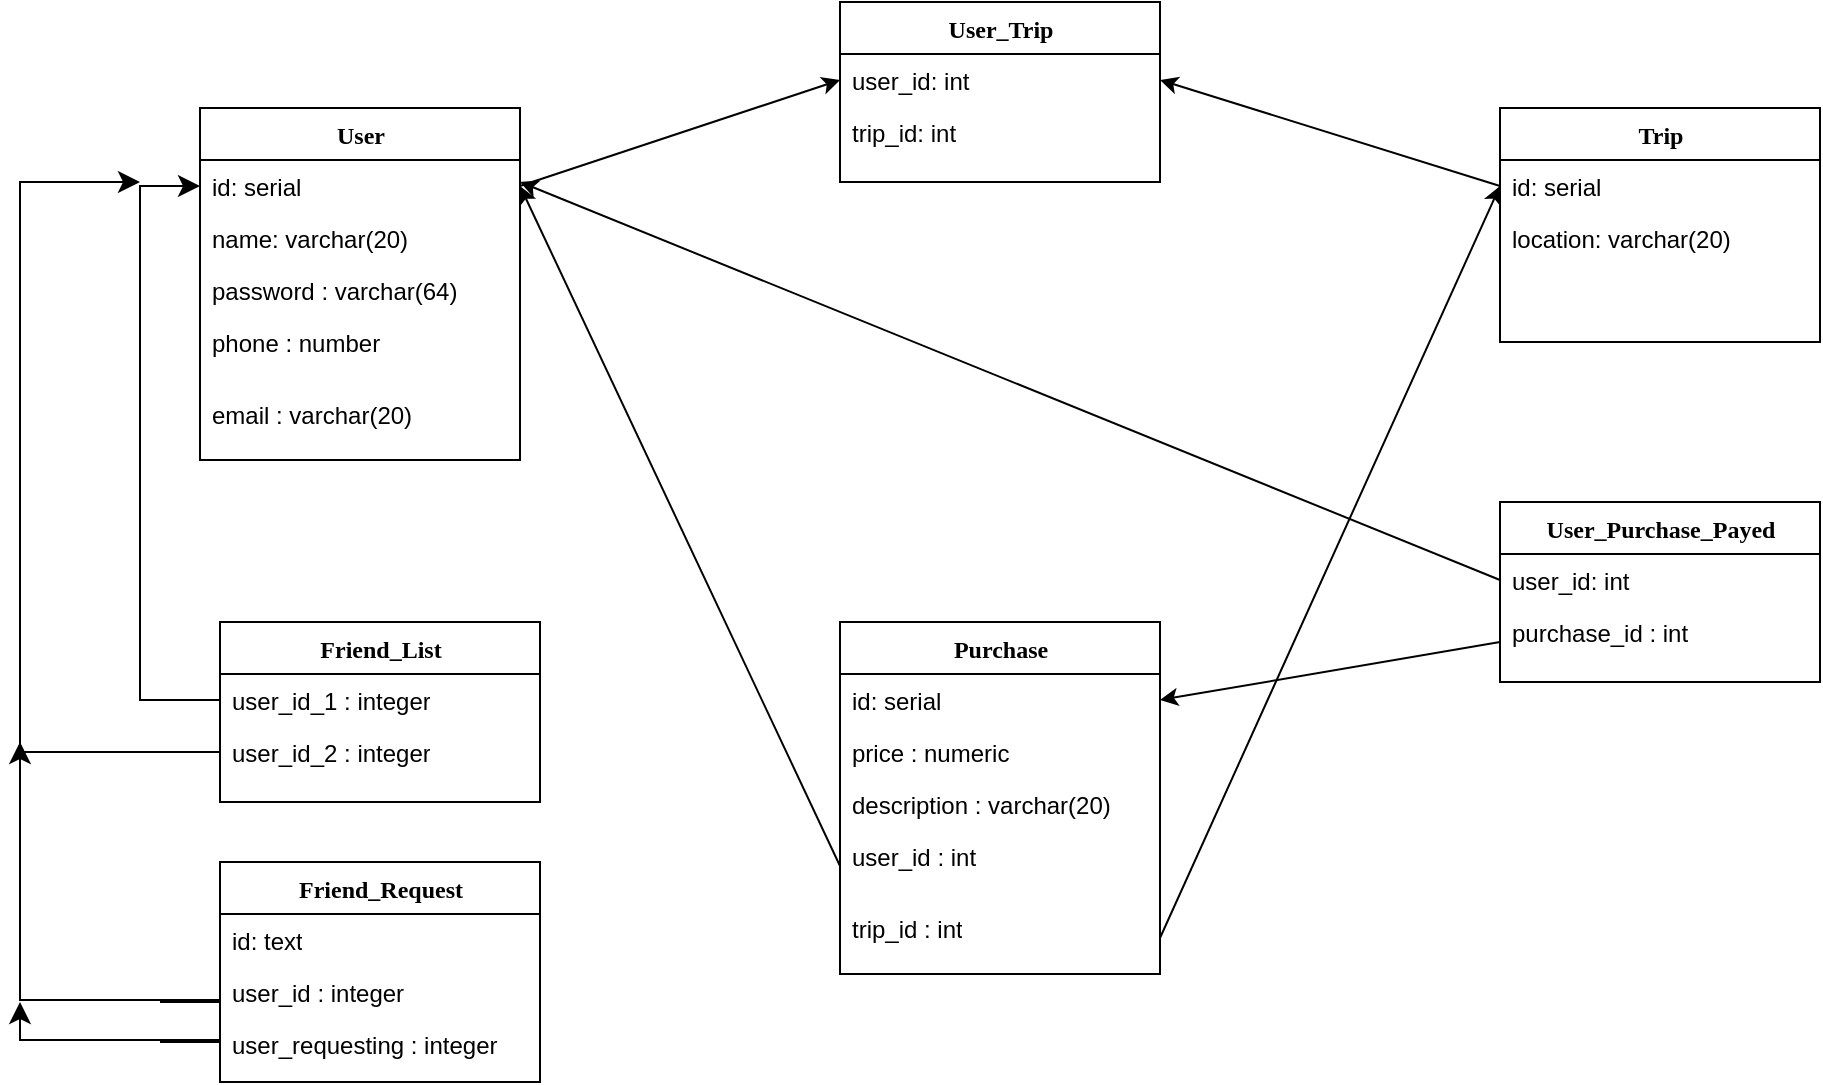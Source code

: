 <mxfile version="21.1.1" type="github">
  <diagram name="Page-1" id="9f46799a-70d6-7492-0946-bef42562c5a5">
    <mxGraphModel dx="2150" dy="575" grid="1" gridSize="10" guides="1" tooltips="1" connect="1" arrows="1" fold="1" page="1" pageScale="1" pageWidth="1100" pageHeight="850" background="none" math="0" shadow="0">
      <root>
        <mxCell id="0" />
        <mxCell id="1" parent="0" />
        <object label="User" phone="numerical&#xa;numerical" id="78961159f06e98e8-17">
          <mxCell style="swimlane;html=1;fontStyle=1;align=center;verticalAlign=top;childLayout=stackLayout;horizontal=1;startSize=26;horizontalStack=0;resizeParent=1;resizeLast=0;collapsible=1;marginBottom=0;swimlaneFillColor=#ffffff;rounded=0;shadow=0;comic=0;labelBackgroundColor=none;strokeWidth=1;fillColor=none;fontFamily=Verdana;fontSize=12" parent="1" vertex="1">
            <mxGeometry x="90" y="83" width="160" height="176" as="geometry" />
          </mxCell>
        </object>
        <mxCell id="78961159f06e98e8-21" value="id: serial&lt;br&gt;&amp;nbsp;" style="text;html=1;strokeColor=none;fillColor=none;align=left;verticalAlign=top;spacingLeft=4;spacingRight=4;whiteSpace=wrap;overflow=hidden;rotatable=0;points=[[0,0.5],[1,0.5]];portConstraint=eastwest;" parent="78961159f06e98e8-17" vertex="1">
          <mxGeometry y="26" width="160" height="26" as="geometry" />
        </mxCell>
        <mxCell id="78961159f06e98e8-23" value="name: varchar(20)" style="text;html=1;strokeColor=none;fillColor=none;align=left;verticalAlign=top;spacingLeft=4;spacingRight=4;whiteSpace=wrap;overflow=hidden;rotatable=0;points=[[0,0.5],[1,0.5]];portConstraint=eastwest;" parent="78961159f06e98e8-17" vertex="1">
          <mxGeometry y="52" width="160" height="26" as="geometry" />
        </mxCell>
        <mxCell id="78961159f06e98e8-25" value="password : varchar(64)" style="text;html=1;strokeColor=none;fillColor=none;align=left;verticalAlign=top;spacingLeft=4;spacingRight=4;whiteSpace=wrap;overflow=hidden;rotatable=0;points=[[0,0.5],[1,0.5]];portConstraint=eastwest;" parent="78961159f06e98e8-17" vertex="1">
          <mxGeometry y="78" width="160" height="26" as="geometry" />
        </mxCell>
        <mxCell id="Pq9tIiLYYxP9BWqPIEf5-1" value="phone : number" style="text;html=1;strokeColor=none;fillColor=none;align=left;verticalAlign=top;spacingLeft=4;spacingRight=4;whiteSpace=wrap;overflow=hidden;rotatable=0;points=[[0,0.5],[1,0.5]];portConstraint=eastwest;" parent="78961159f06e98e8-17" vertex="1">
          <mxGeometry y="104" width="160" height="36" as="geometry" />
        </mxCell>
        <mxCell id="m1kpDCOUt50CXFjgoVzc-1" value="email : varchar(20)" style="text;html=1;strokeColor=none;fillColor=none;align=left;verticalAlign=top;spacingLeft=4;spacingRight=4;whiteSpace=wrap;overflow=hidden;rotatable=0;points=[[0,0.5],[1,0.5]];portConstraint=eastwest;" parent="78961159f06e98e8-17" vertex="1">
          <mxGeometry y="140" width="160" height="36" as="geometry" />
        </mxCell>
        <mxCell id="597dUe0zLM4C-vA0vzMl-19" value="Trip" style="swimlane;html=1;fontStyle=1;align=center;verticalAlign=top;childLayout=stackLayout;horizontal=1;startSize=26;horizontalStack=0;resizeParent=1;resizeLast=0;collapsible=1;marginBottom=0;swimlaneFillColor=#ffffff;rounded=0;shadow=0;comic=0;labelBackgroundColor=none;strokeWidth=1;fillColor=none;fontFamily=Verdana;fontSize=12" parent="1" vertex="1">
          <mxGeometry x="740" y="83" width="160" height="117" as="geometry" />
        </mxCell>
        <mxCell id="597dUe0zLM4C-vA0vzMl-20" value="id: serial&lt;br&gt;&amp;nbsp;" style="text;html=1;strokeColor=none;fillColor=none;align=left;verticalAlign=top;spacingLeft=4;spacingRight=4;whiteSpace=wrap;overflow=hidden;rotatable=0;points=[[0,0.5],[1,0.5]];portConstraint=eastwest;" parent="597dUe0zLM4C-vA0vzMl-19" vertex="1">
          <mxGeometry y="26" width="160" height="26" as="geometry" />
        </mxCell>
        <mxCell id="597dUe0zLM4C-vA0vzMl-21" value="location: varchar(20)" style="text;html=1;strokeColor=none;fillColor=none;align=left;verticalAlign=top;spacingLeft=4;spacingRight=4;whiteSpace=wrap;overflow=hidden;rotatable=0;points=[[0,0.5],[1,0.5]];portConstraint=eastwest;" parent="597dUe0zLM4C-vA0vzMl-19" vertex="1">
          <mxGeometry y="52" width="160" height="28" as="geometry" />
        </mxCell>
        <object label="Purchase" phone="numerical&#xa;numerical" id="m1kpDCOUt50CXFjgoVzc-2">
          <mxCell style="swimlane;html=1;fontStyle=1;align=center;verticalAlign=top;childLayout=stackLayout;horizontal=1;startSize=26;horizontalStack=0;resizeParent=1;resizeLast=0;collapsible=1;marginBottom=0;swimlaneFillColor=#ffffff;rounded=0;shadow=0;comic=0;labelBackgroundColor=none;strokeWidth=1;fillColor=none;fontFamily=Verdana;fontSize=12" parent="1" vertex="1">
            <mxGeometry x="410" y="340" width="160" height="176" as="geometry" />
          </mxCell>
        </object>
        <mxCell id="m1kpDCOUt50CXFjgoVzc-3" value="id: serial&lt;br&gt;&amp;nbsp;" style="text;html=1;strokeColor=none;fillColor=none;align=left;verticalAlign=top;spacingLeft=4;spacingRight=4;whiteSpace=wrap;overflow=hidden;rotatable=0;points=[[0,0.5],[1,0.5]];portConstraint=eastwest;" parent="m1kpDCOUt50CXFjgoVzc-2" vertex="1">
          <mxGeometry y="26" width="160" height="26" as="geometry" />
        </mxCell>
        <mxCell id="m1kpDCOUt50CXFjgoVzc-4" value="price : numeric" style="text;html=1;strokeColor=none;fillColor=none;align=left;verticalAlign=top;spacingLeft=4;spacingRight=4;whiteSpace=wrap;overflow=hidden;rotatable=0;points=[[0,0.5],[1,0.5]];portConstraint=eastwest;" parent="m1kpDCOUt50CXFjgoVzc-2" vertex="1">
          <mxGeometry y="52" width="160" height="26" as="geometry" />
        </mxCell>
        <mxCell id="m1kpDCOUt50CXFjgoVzc-5" value="description : varchar(20)" style="text;html=1;strokeColor=none;fillColor=none;align=left;verticalAlign=top;spacingLeft=4;spacingRight=4;whiteSpace=wrap;overflow=hidden;rotatable=0;points=[[0,0.5],[1,0.5]];portConstraint=eastwest;" parent="m1kpDCOUt50CXFjgoVzc-2" vertex="1">
          <mxGeometry y="78" width="160" height="26" as="geometry" />
        </mxCell>
        <mxCell id="m1kpDCOUt50CXFjgoVzc-6" value="user_id : int&amp;nbsp;" style="text;html=1;strokeColor=none;fillColor=none;align=left;verticalAlign=top;spacingLeft=4;spacingRight=4;whiteSpace=wrap;overflow=hidden;rotatable=0;points=[[0,0.5],[1,0.5]];portConstraint=eastwest;" parent="m1kpDCOUt50CXFjgoVzc-2" vertex="1">
          <mxGeometry y="104" width="160" height="36" as="geometry" />
        </mxCell>
        <mxCell id="m1kpDCOUt50CXFjgoVzc-7" value="trip_id : int" style="text;html=1;strokeColor=none;fillColor=none;align=left;verticalAlign=top;spacingLeft=4;spacingRight=4;whiteSpace=wrap;overflow=hidden;rotatable=0;points=[[0,0.5],[1,0.5]];portConstraint=eastwest;" parent="m1kpDCOUt50CXFjgoVzc-2" vertex="1">
          <mxGeometry y="140" width="160" height="36" as="geometry" />
        </mxCell>
        <mxCell id="m1kpDCOUt50CXFjgoVzc-10" value="" style="endArrow=classic;html=1;rounded=0;entryX=1;entryY=0.5;entryDx=0;entryDy=0;exitX=0;exitY=0.5;exitDx=0;exitDy=0;" parent="1" source="m1kpDCOUt50CXFjgoVzc-6" target="78961159f06e98e8-21" edge="1">
          <mxGeometry width="50" height="50" relative="1" as="geometry">
            <mxPoint x="440" y="340" as="sourcePoint" />
            <mxPoint x="370" y="290" as="targetPoint" />
          </mxGeometry>
        </mxCell>
        <mxCell id="m1kpDCOUt50CXFjgoVzc-11" value="" style="endArrow=classic;html=1;rounded=0;entryX=0;entryY=0.5;entryDx=0;entryDy=0;exitX=1;exitY=0.5;exitDx=0;exitDy=0;" parent="1" source="m1kpDCOUt50CXFjgoVzc-7" target="597dUe0zLM4C-vA0vzMl-20" edge="1">
          <mxGeometry width="50" height="50" relative="1" as="geometry">
            <mxPoint x="820" y="410" as="sourcePoint" />
            <mxPoint x="630" y="130" as="targetPoint" />
          </mxGeometry>
        </mxCell>
        <object label="User_Trip&lt;br&gt;" phone="numerical&#xa;numerical" id="YLSjeW8xygNtuQGIzgvQ-1">
          <mxCell style="swimlane;html=1;fontStyle=1;align=center;verticalAlign=top;childLayout=stackLayout;horizontal=1;startSize=26;horizontalStack=0;resizeParent=1;resizeLast=0;collapsible=1;marginBottom=0;swimlaneFillColor=#ffffff;rounded=0;shadow=0;comic=0;labelBackgroundColor=none;strokeWidth=1;fillColor=none;fontFamily=Verdana;fontSize=12" parent="1" vertex="1">
            <mxGeometry x="410" y="30" width="160" height="90" as="geometry" />
          </mxCell>
        </object>
        <mxCell id="YLSjeW8xygNtuQGIzgvQ-2" value="user_id: int&lt;br&gt;&amp;nbsp;" style="text;html=1;strokeColor=none;fillColor=none;align=left;verticalAlign=top;spacingLeft=4;spacingRight=4;whiteSpace=wrap;overflow=hidden;rotatable=0;points=[[0,0.5],[1,0.5]];portConstraint=eastwest;" parent="YLSjeW8xygNtuQGIzgvQ-1" vertex="1">
          <mxGeometry y="26" width="160" height="26" as="geometry" />
        </mxCell>
        <mxCell id="YLSjeW8xygNtuQGIzgvQ-6" value="trip_id: int" style="text;html=1;strokeColor=none;fillColor=none;align=left;verticalAlign=top;spacingLeft=4;spacingRight=4;whiteSpace=wrap;overflow=hidden;rotatable=0;points=[[0,0.5],[1,0.5]];portConstraint=eastwest;" parent="YLSjeW8xygNtuQGIzgvQ-1" vertex="1">
          <mxGeometry y="52" width="160" height="36" as="geometry" />
        </mxCell>
        <mxCell id="YLSjeW8xygNtuQGIzgvQ-7" value="" style="endArrow=classic;html=1;rounded=0;exitX=1;exitY=0.5;exitDx=0;exitDy=0;entryX=0;entryY=0.5;entryDx=0;entryDy=0;" parent="1" source="78961159f06e98e8-21" target="YLSjeW8xygNtuQGIzgvQ-2" edge="1">
          <mxGeometry width="50" height="50" relative="1" as="geometry">
            <mxPoint x="400" y="200" as="sourcePoint" />
            <mxPoint x="320" y="40" as="targetPoint" />
          </mxGeometry>
        </mxCell>
        <mxCell id="YLSjeW8xygNtuQGIzgvQ-8" value="" style="endArrow=classic;html=1;rounded=0;exitX=0;exitY=0.5;exitDx=0;exitDy=0;entryX=1;entryY=0.5;entryDx=0;entryDy=0;" parent="1" source="597dUe0zLM4C-vA0vzMl-20" target="YLSjeW8xygNtuQGIzgvQ-2" edge="1">
          <mxGeometry width="50" height="50" relative="1" as="geometry">
            <mxPoint x="580" y="73" as="sourcePoint" />
            <mxPoint x="740" y="20" as="targetPoint" />
          </mxGeometry>
        </mxCell>
        <object label="User_Purchase_Payed&lt;br&gt;" phone="numerical&#xa;numerical" id="YLSjeW8xygNtuQGIzgvQ-10">
          <mxCell style="swimlane;html=1;fontStyle=1;align=center;verticalAlign=top;childLayout=stackLayout;horizontal=1;startSize=26;horizontalStack=0;resizeParent=1;resizeLast=0;collapsible=1;marginBottom=0;swimlaneFillColor=#ffffff;rounded=0;shadow=0;comic=0;labelBackgroundColor=none;strokeWidth=1;fillColor=none;fontFamily=Verdana;fontSize=12" parent="1" vertex="1">
            <mxGeometry x="740" y="280" width="160" height="90" as="geometry" />
          </mxCell>
        </object>
        <mxCell id="YLSjeW8xygNtuQGIzgvQ-11" value="user_id: int&lt;br&gt;&amp;nbsp;" style="text;html=1;strokeColor=none;fillColor=none;align=left;verticalAlign=top;spacingLeft=4;spacingRight=4;whiteSpace=wrap;overflow=hidden;rotatable=0;points=[[0,0.5],[1,0.5]];portConstraint=eastwest;" parent="YLSjeW8xygNtuQGIzgvQ-10" vertex="1">
          <mxGeometry y="26" width="160" height="26" as="geometry" />
        </mxCell>
        <mxCell id="YLSjeW8xygNtuQGIzgvQ-12" value="purchase_id : int" style="text;html=1;strokeColor=none;fillColor=none;align=left;verticalAlign=top;spacingLeft=4;spacingRight=4;whiteSpace=wrap;overflow=hidden;rotatable=0;points=[[0,0.5],[1,0.5]];portConstraint=eastwest;" parent="YLSjeW8xygNtuQGIzgvQ-10" vertex="1">
          <mxGeometry y="52" width="160" height="36" as="geometry" />
        </mxCell>
        <mxCell id="YLSjeW8xygNtuQGIzgvQ-17" value="" style="endArrow=classic;html=1;rounded=0;exitX=0;exitY=0.5;exitDx=0;exitDy=0;" parent="1" source="YLSjeW8xygNtuQGIzgvQ-11" edge="1">
          <mxGeometry width="50" height="50" relative="1" as="geometry">
            <mxPoint x="550" y="213" as="sourcePoint" />
            <mxPoint x="250" y="120" as="targetPoint" />
          </mxGeometry>
        </mxCell>
        <mxCell id="YLSjeW8xygNtuQGIzgvQ-18" value="" style="endArrow=classic;html=1;rounded=0;entryX=1;entryY=0.5;entryDx=0;entryDy=0;exitX=0;exitY=0.5;exitDx=0;exitDy=0;" parent="1" source="YLSjeW8xygNtuQGIzgvQ-12" target="m1kpDCOUt50CXFjgoVzc-3" edge="1">
          <mxGeometry width="50" height="50" relative="1" as="geometry">
            <mxPoint x="690" y="340" as="sourcePoint" />
            <mxPoint x="800" y="410" as="targetPoint" />
          </mxGeometry>
        </mxCell>
        <object label="Friend_List" phone="numerical&#xa;numerical" id="yNe1d0V73nKRwYx4j6Bd-1">
          <mxCell style="swimlane;html=1;fontStyle=1;align=center;verticalAlign=top;childLayout=stackLayout;horizontal=1;startSize=26;horizontalStack=0;resizeParent=1;resizeLast=0;collapsible=1;marginBottom=0;swimlaneFillColor=#ffffff;rounded=0;shadow=0;comic=0;labelBackgroundColor=none;strokeWidth=1;fillColor=none;fontFamily=Verdana;fontSize=12" vertex="1" parent="1">
            <mxGeometry x="100" y="340" width="160" height="90" as="geometry" />
          </mxCell>
        </object>
        <mxCell id="yNe1d0V73nKRwYx4j6Bd-2" value="user_id_1 : integer" style="text;html=1;strokeColor=none;fillColor=none;align=left;verticalAlign=top;spacingLeft=4;spacingRight=4;whiteSpace=wrap;overflow=hidden;rotatable=0;points=[[0,0.5],[1,0.5]];portConstraint=eastwest;" vertex="1" parent="yNe1d0V73nKRwYx4j6Bd-1">
          <mxGeometry y="26" width="160" height="26" as="geometry" />
        </mxCell>
        <mxCell id="yNe1d0V73nKRwYx4j6Bd-3" value="user_id_2&amp;nbsp;: integer" style="text;html=1;strokeColor=none;fillColor=none;align=left;verticalAlign=top;spacingLeft=4;spacingRight=4;whiteSpace=wrap;overflow=hidden;rotatable=0;points=[[0,0.5],[1,0.5]];portConstraint=eastwest;" vertex="1" parent="yNe1d0V73nKRwYx4j6Bd-1">
          <mxGeometry y="52" width="160" height="26" as="geometry" />
        </mxCell>
        <mxCell id="yNe1d0V73nKRwYx4j6Bd-10" value="" style="edgeStyle=segmentEdgeStyle;endArrow=classic;html=1;curved=0;rounded=0;endSize=8;startSize=8;exitX=0;exitY=0.5;exitDx=0;exitDy=0;entryX=0;entryY=0.5;entryDx=0;entryDy=0;" edge="1" parent="1" source="yNe1d0V73nKRwYx4j6Bd-2" target="78961159f06e98e8-21">
          <mxGeometry width="50" height="50" relative="1" as="geometry">
            <mxPoint x="80" y="380" as="sourcePoint" />
            <mxPoint x="60" y="330" as="targetPoint" />
            <Array as="points">
              <mxPoint x="60" y="379" />
              <mxPoint x="60" y="122" />
            </Array>
          </mxGeometry>
        </mxCell>
        <mxCell id="yNe1d0V73nKRwYx4j6Bd-15" value="" style="edgeStyle=elbowEdgeStyle;elbow=horizontal;endArrow=classic;html=1;curved=0;rounded=0;endSize=8;startSize=8;exitX=0;exitY=0.5;exitDx=0;exitDy=0;" edge="1" parent="1" source="yNe1d0V73nKRwYx4j6Bd-3">
          <mxGeometry width="50" height="50" relative="1" as="geometry">
            <mxPoint x="-20" y="410" as="sourcePoint" />
            <mxPoint x="60" y="120" as="targetPoint" />
            <Array as="points">
              <mxPoint y="120" />
              <mxPoint x="5" y="360" />
              <mxPoint x="5" y="400" />
            </Array>
          </mxGeometry>
        </mxCell>
        <object label="Friend_Request" phone="numerical&#xa;numerical" id="yNe1d0V73nKRwYx4j6Bd-19">
          <mxCell style="swimlane;html=1;fontStyle=1;align=center;verticalAlign=top;childLayout=stackLayout;horizontal=1;startSize=26;horizontalStack=0;resizeParent=1;resizeLast=0;collapsible=1;marginBottom=0;swimlaneFillColor=#ffffff;rounded=0;shadow=0;comic=0;labelBackgroundColor=none;strokeWidth=1;fillColor=none;fontFamily=Verdana;fontSize=12" vertex="1" parent="1">
            <mxGeometry x="100" y="460" width="160" height="110" as="geometry" />
          </mxCell>
        </object>
        <mxCell id="yNe1d0V73nKRwYx4j6Bd-20" value="id: text&lt;br&gt;&amp;nbsp;" style="text;html=1;strokeColor=none;fillColor=none;align=left;verticalAlign=top;spacingLeft=4;spacingRight=4;whiteSpace=wrap;overflow=hidden;rotatable=0;points=[[0,0.5],[1,0.5]];portConstraint=eastwest;" vertex="1" parent="yNe1d0V73nKRwYx4j6Bd-19">
          <mxGeometry y="26" width="160" height="26" as="geometry" />
        </mxCell>
        <mxCell id="yNe1d0V73nKRwYx4j6Bd-21" value="user_id : integer" style="text;html=1;strokeColor=none;fillColor=none;align=left;verticalAlign=top;spacingLeft=4;spacingRight=4;whiteSpace=wrap;overflow=hidden;rotatable=0;points=[[0,0.5],[1,0.5]];portConstraint=eastwest;" vertex="1" parent="yNe1d0V73nKRwYx4j6Bd-19">
          <mxGeometry y="52" width="160" height="26" as="geometry" />
        </mxCell>
        <mxCell id="yNe1d0V73nKRwYx4j6Bd-22" value="user_requesting : integer" style="text;html=1;strokeColor=none;fillColor=none;align=left;verticalAlign=top;spacingLeft=4;spacingRight=4;whiteSpace=wrap;overflow=hidden;rotatable=0;points=[[0,0.5],[1,0.5]];portConstraint=eastwest;" vertex="1" parent="yNe1d0V73nKRwYx4j6Bd-19">
          <mxGeometry y="78" width="160" height="26" as="geometry" />
        </mxCell>
        <mxCell id="yNe1d0V73nKRwYx4j6Bd-26" value="" style="edgeStyle=segmentEdgeStyle;endArrow=classic;html=1;curved=0;rounded=0;endSize=8;startSize=8;" edge="1" parent="1">
          <mxGeometry width="50" height="50" relative="1" as="geometry">
            <mxPoint x="70" y="530" as="sourcePoint" />
            <mxPoint y="400" as="targetPoint" />
            <Array as="points">
              <mxPoint x="100" y="530" />
              <mxPoint x="100" y="529" />
              <mxPoint y="529" />
            </Array>
          </mxGeometry>
        </mxCell>
        <mxCell id="yNe1d0V73nKRwYx4j6Bd-28" value="" style="edgeStyle=segmentEdgeStyle;endArrow=classic;html=1;curved=0;rounded=0;endSize=8;startSize=8;" edge="1" parent="1">
          <mxGeometry width="50" height="50" relative="1" as="geometry">
            <mxPoint x="70" y="550" as="sourcePoint" />
            <mxPoint y="530" as="targetPoint" />
            <Array as="points">
              <mxPoint x="100" y="550" />
              <mxPoint x="100" y="549" />
              <mxPoint y="549" />
            </Array>
          </mxGeometry>
        </mxCell>
      </root>
    </mxGraphModel>
  </diagram>
</mxfile>
